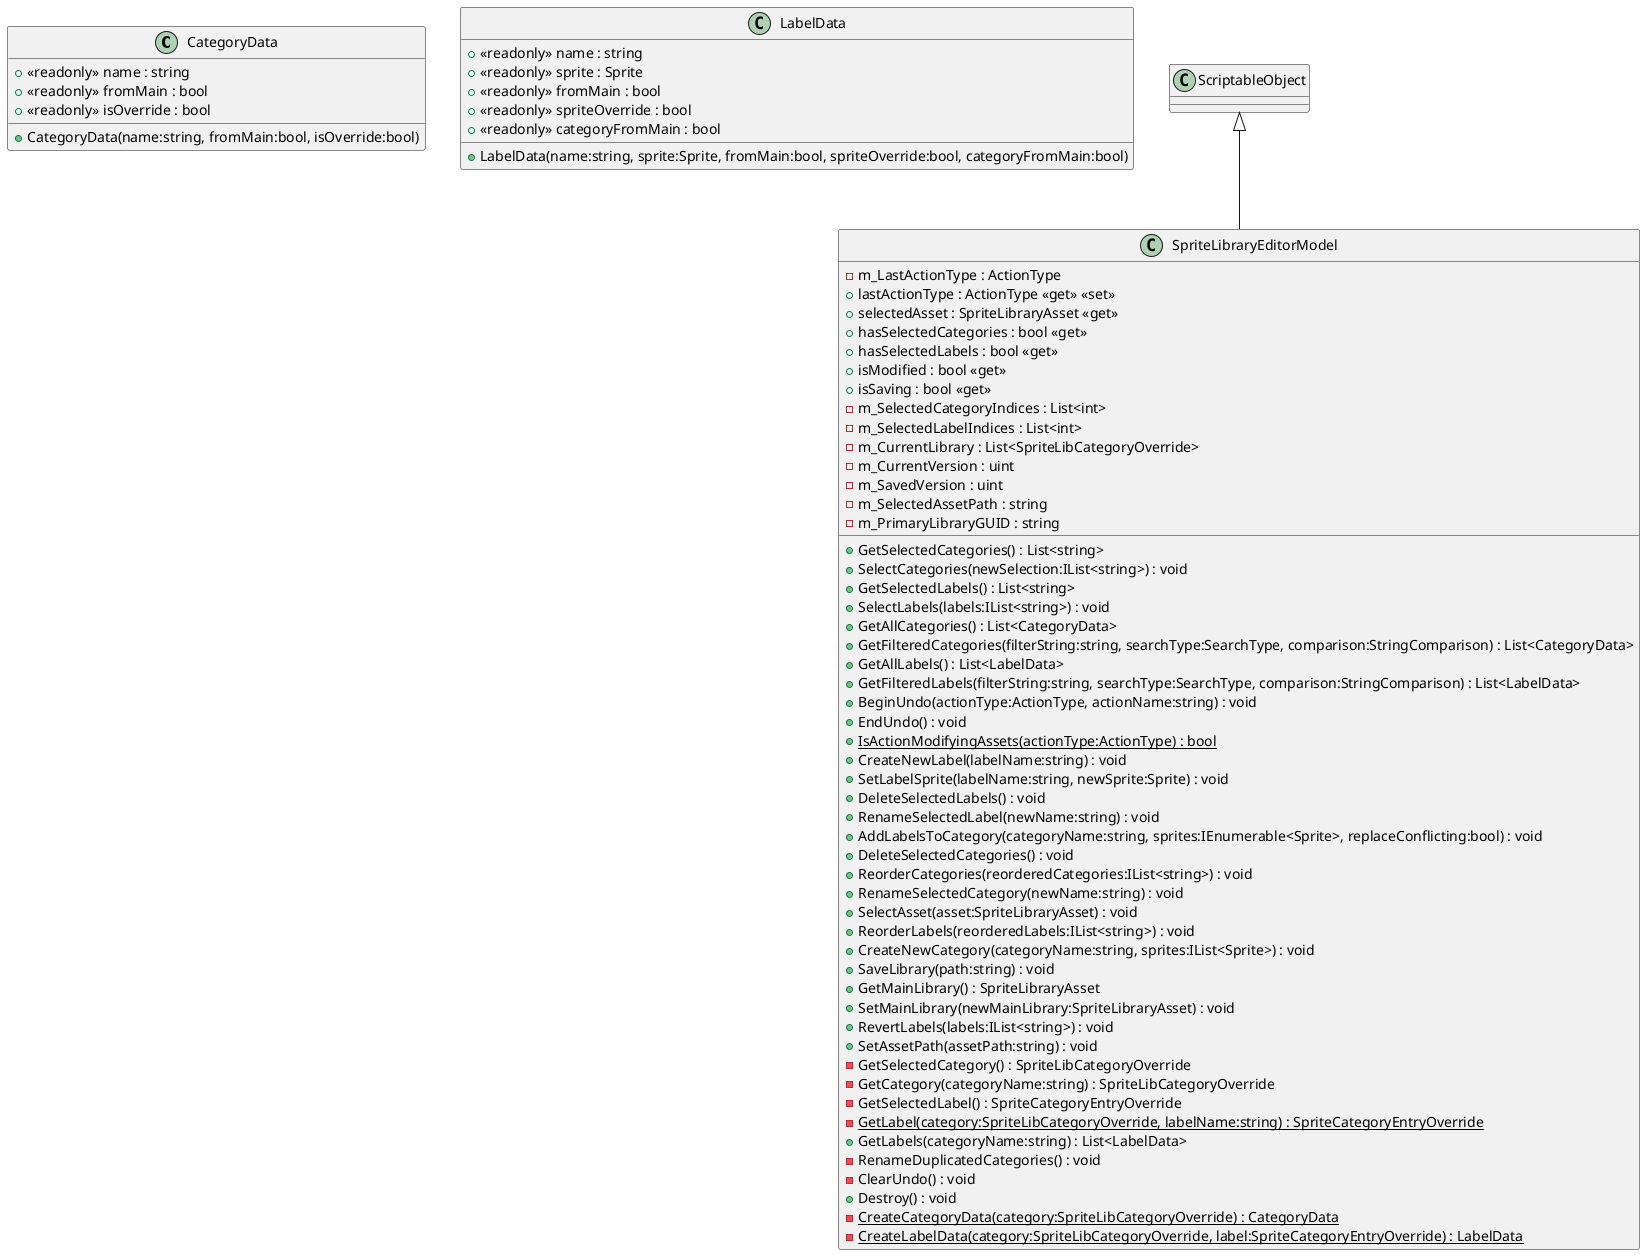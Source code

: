 @startuml
class CategoryData {
    + <<readonly>> name : string
    + <<readonly>> fromMain : bool
    + <<readonly>> isOverride : bool
    + CategoryData(name:string, fromMain:bool, isOverride:bool)
}
class LabelData {
    + <<readonly>> name : string
    + <<readonly>> sprite : Sprite
    + <<readonly>> fromMain : bool
    + <<readonly>> spriteOverride : bool
    + <<readonly>> categoryFromMain : bool
    + LabelData(name:string, sprite:Sprite, fromMain:bool, spriteOverride:bool, categoryFromMain:bool)
}
class SpriteLibraryEditorModel {
    - m_LastActionType : ActionType
    + lastActionType : ActionType <<get>> <<set>>
    + selectedAsset : SpriteLibraryAsset <<get>>
    + hasSelectedCategories : bool <<get>>
    + hasSelectedLabels : bool <<get>>
    + isModified : bool <<get>>
    + isSaving : bool <<get>>
    - m_SelectedCategoryIndices : List<int>
    - m_SelectedLabelIndices : List<int>
    - m_CurrentLibrary : List<SpriteLibCategoryOverride>
    - m_CurrentVersion : uint
    - m_SavedVersion : uint
    - m_SelectedAssetPath : string
    - m_PrimaryLibraryGUID : string
    + GetSelectedCategories() : List<string>
    + SelectCategories(newSelection:IList<string>) : void
    + GetSelectedLabels() : List<string>
    + SelectLabels(labels:IList<string>) : void
    + GetAllCategories() : List<CategoryData>
    + GetFilteredCategories(filterString:string, searchType:SearchType, comparison:StringComparison) : List<CategoryData>
    + GetAllLabels() : List<LabelData>
    + GetFilteredLabels(filterString:string, searchType:SearchType, comparison:StringComparison) : List<LabelData>
    + BeginUndo(actionType:ActionType, actionName:string) : void
    + EndUndo() : void
    + {static} IsActionModifyingAssets(actionType:ActionType) : bool
    + CreateNewLabel(labelName:string) : void
    + SetLabelSprite(labelName:string, newSprite:Sprite) : void
    + DeleteSelectedLabels() : void
    + RenameSelectedLabel(newName:string) : void
    + AddLabelsToCategory(categoryName:string, sprites:IEnumerable<Sprite>, replaceConflicting:bool) : void
    + DeleteSelectedCategories() : void
    + ReorderCategories(reorderedCategories:IList<string>) : void
    + RenameSelectedCategory(newName:string) : void
    + SelectAsset(asset:SpriteLibraryAsset) : void
    + ReorderLabels(reorderedLabels:IList<string>) : void
    + CreateNewCategory(categoryName:string, sprites:IList<Sprite>) : void
    + SaveLibrary(path:string) : void
    + GetMainLibrary() : SpriteLibraryAsset
    + SetMainLibrary(newMainLibrary:SpriteLibraryAsset) : void
    + RevertLabels(labels:IList<string>) : void
    + SetAssetPath(assetPath:string) : void
    - GetSelectedCategory() : SpriteLibCategoryOverride
    - GetCategory(categoryName:string) : SpriteLibCategoryOverride
    - GetSelectedLabel() : SpriteCategoryEntryOverride
    {static} - GetLabel(category:SpriteLibCategoryOverride, labelName:string) : SpriteCategoryEntryOverride
    + GetLabels(categoryName:string) : List<LabelData>
    - RenameDuplicatedCategories() : void
    - ClearUndo() : void
    + Destroy() : void
    {static} - CreateCategoryData(category:SpriteLibCategoryOverride) : CategoryData
    {static} - CreateLabelData(category:SpriteLibCategoryOverride, label:SpriteCategoryEntryOverride) : LabelData
}
ScriptableObject <|-- SpriteLibraryEditorModel
@enduml
